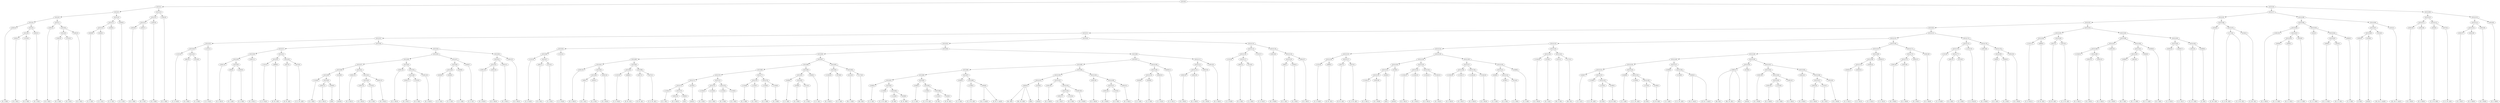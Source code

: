 digraph sample{
"L2361(0)"->"[D  G  B](0)"
"L2361(1)"->"[D  G  B](1)"
"L-2223(0)"->"[D  E  B](0)"
"L5315(6)"->"L2361(1)"
"L5315(6)"->"L-2223(0)"
"L2361(2)"->"[D  G  B](2)"
"L5315(5)"->"L5315(6)"
"L5315(5)"->"L2361(2)"
"L5315(4)"->"L2361(0)"
"L5315(4)"->"L5315(5)"
"L2361(3)"->"[D  G  B](3)"
"L2361(4)"->"[D  G  B](4)"
"L-2223(1)"->"[D  E  B](1)"
"L5315(9)"->"L2361(4)"
"L5315(9)"->"L-2223(1)"
"L2361(5)"->"[D  G  B](5)"
"L5315(8)"->"L5315(9)"
"L5315(8)"->"L2361(5)"
"L5315(7)"->"L2361(3)"
"L5315(7)"->"L5315(8)"
"L5315(3)"->"L5315(4)"
"L5315(3)"->"L5315(7)"
"L3456(0)"->"[C  E  G](0)"
"L3456(1)"->"[C  E  G](1)"
"L5315(12)"->"L3456(0)"
"L5315(12)"->"L3456(1)"
"L3456(2)"->"[C  E  G](2)"
"L5315(11)"->"L5315(12)"
"L5315(11)"->"L3456(2)"
"L3456(3)"->"[C  E  G](3)"
"L5315(10)"->"L5315(11)"
"L5315(10)"->"L3456(3)"
"L5315(2)"->"L5315(3)"
"L5315(2)"->"L5315(10)"
"L2361(6)"->"[D  G  B](6)"
"L2361(7)"->"[D  G  B](7)"
"L5315(15)"->"L2361(6)"
"L5315(15)"->"L2361(7)"
"L2361(8)"->"[D  G  B](8)"
"L5315(14)"->"L5315(15)"
"L5315(14)"->"L2361(8)"
"L2361(9)"->"[D  G  B](9)"
"L5315(13)"->"L5315(14)"
"L5315(13)"->"L2361(9)"
"L5315(1)"->"L5315(2)"
"L5315(1)"->"L5315(13)"
"L-2231(0)"->"[C  D  Fis](0)"
"L4851(0)"->"[D  A  B](0)"
"L5124(0)"->"[C  A  B](0)"
"L5315(25)"->"L4851(0)"
"L5315(25)"->"L5124(0)"
"L5315(24)"->"L-2231(0)"
"L5315(24)"->"L5315(25)"
"L-2231(1)"->"[C  D  Fis](1)"
"L5315(23)"->"L5315(24)"
"L5315(23)"->"L-2231(1)"
"L2361(10)"->"[D  G  B](10)"
"L580(0)"->"[D  G  A](0)"
"L3265(0)"->"[G  A  B](0)"
"L5315(30)"->"L580(0)"
"L5315(30)"->"L3265(0)"
"L5315(29)"->"L2361(10)"
"L5315(29)"->"L5315(30)"
"L2361(11)"->"[D  G  B](11)"
"L5315(28)"->"L5315(29)"
"L5315(28)"->"L2361(11)"
"L-2231(2)"->"[C  D  Fis](2)"
"L4999(0)"->"[D  Fis  G](0)"
"L5315(32)"->"L-2231(2)"
"L5315(32)"->"L4999(0)"
"L2627(0)"->"[D  Fis  A](0)"
"L4375(0)"->"[C  D  Fis  A](0)"
"L5315(33)"->"L2627(0)"
"L5315(33)"->"L4375(0)"
"L5315(31)"->"L5315(32)"
"L5315(31)"->"L5315(33)"
"L5315(27)"->"L5315(28)"
"L5315(27)"->"L5315(31)"
"L-2164(0)"->"[E  G  B](0)"
"L2361(12)"->"[D  G  B](12)"
"L3280(0)"->"[G](0)"
"L5315(40)"->"L2361(12)"
"L5315(40)"->"L3280(0)"
"L5315(39)"->"L-2164(0)"
"L5315(39)"->"L5315(40)"
"L3138(0)"->"[rest](0)"
"L5315(38)"->"L5315(39)"
"L5315(38)"->"L3138(0)"
"L2361(13)"->"[D  G  B](13)"
"L2361(14)"->"[D  G  B](14)"
"L-2223(2)"->"[D  E  B](2)"
"L5315(43)"->"L2361(14)"
"L5315(43)"->"L-2223(2)"
"L2361(15)"->"[D  G  B](15)"
"L5315(42)"->"L5315(43)"
"L5315(42)"->"L2361(15)"
"L5315(41)"->"L2361(13)"
"L5315(41)"->"L5315(42)"
"L5315(37)"->"L5315(38)"
"L5315(37)"->"L5315(41)"
"L2361(16)"->"[D  G  B](16)"
"L2361(17)"->"[D  G  B](17)"
"L-2223(3)"->"[D  E  B](3)"
"L5315(46)"->"L2361(17)"
"L5315(46)"->"L-2223(3)"
"L2361(18)"->"[D  G  B](18)"
"L5315(45)"->"L5315(46)"
"L5315(45)"->"L2361(18)"
"L5315(44)"->"L2361(16)"
"L5315(44)"->"L5315(45)"
"L5315(36)"->"L5315(37)"
"L5315(36)"->"L5315(44)"
"L3456(4)"->"[C  E  G](4)"
"L3456(5)"->"[C  E  G](5)"
"L5315(49)"->"L3456(4)"
"L5315(49)"->"L3456(5)"
"L3456(6)"->"[C  E  G](6)"
"L5315(48)"->"L5315(49)"
"L5315(48)"->"L3456(6)"
"L3456(7)"->"[C  E  G](7)"
"L5315(47)"->"L5315(48)"
"L5315(47)"->"L3456(7)"
"L5315(35)"->"L5315(36)"
"L5315(35)"->"L5315(47)"
"L2361(19)"->"[D  G  B](19)"
"L2361(20)"->"[D  G  B](20)"
"L5315(52)"->"L2361(19)"
"L5315(52)"->"L2361(20)"
"L2361(21)"->"[D  G  B](21)"
"L5315(51)"->"L5315(52)"
"L5315(51)"->"L2361(21)"
"L2361(22)"->"[D  G  B](22)"
"L5315(50)"->"L5315(51)"
"L5315(50)"->"L2361(22)"
"L5315(34)"->"L5315(35)"
"L5315(34)"->"L5315(50)"
"L5315(26)"->"L5315(27)"
"L5315(26)"->"L5315(34)"
"L5315(22)"->"L5315(23)"
"L5315(22)"->"L5315(26)"
"L-2231(3)"->"[C  D  Fis](3)"
"L4851(1)"->"[D  A  B](1)"
"L5124(1)"->"[C  A  B](1)"
"L5315(57)"->"L4851(1)"
"L5315(57)"->"L5124(1)"
"L5315(56)"->"L-2231(3)"
"L5315(56)"->"L5315(57)"
"L-2231(4)"->"[C  D  Fis](4)"
"L5315(55)"->"L5315(56)"
"L5315(55)"->"L-2231(4)"
"L2361(23)"->"[D  G  B](23)"
"L580(1)"->"[D  G  A](1)"
"L3265(1)"->"[G  A  B](1)"
"L5315(63)"->"L580(1)"
"L5315(63)"->"L3265(1)"
"L2361(24)"->"[D  G  B](24)"
"L5315(62)"->"L5315(63)"
"L5315(62)"->"L2361(24)"
"L5315(61)"->"L2361(23)"
"L5315(61)"->"L5315(62)"
"L-2231(5)"->"[C  D  Fis](5)"
"L4999(1)"->"[D  Fis  G](1)"
"L5315(65)"->"L-2231(5)"
"L5315(65)"->"L4999(1)"
"L2627(1)"->"[D  Fis  A](1)"
"L4375(1)"->"[C  D  Fis  A](1)"
"L5315(66)"->"L2627(1)"
"L5315(66)"->"L4375(1)"
"L5315(64)"->"L5315(65)"
"L5315(64)"->"L5315(66)"
"L5315(60)"->"L5315(61)"
"L5315(60)"->"L5315(64)"
"L-2164(1)"->"[E  G  B](1)"
"L2361(25)"->"[D  G  B](25)"
"L3280(1)"->"[G](1)"
"L5315(73)"->"L2361(25)"
"L5315(73)"->"L3280(1)"
"L5315(72)"->"L-2164(1)"
"L5315(72)"->"L5315(73)"
"L3138(1)"->"[rest](1)"
"L5315(71)"->"L5315(72)"
"L5315(71)"->"L3138(1)"
"L-2164(2)"->"[E  G  B](2)"
"L-2164(3)"->"[E  G  B](3)"
"L5315(75)"->"L-2164(2)"
"L5315(75)"->"L-2164(3)"
"L-2164(4)"->"[E  G  B](4)"
"L-2164(5)"->"[E  G  B](5)"
"L5315(76)"->"L-2164(4)"
"L5315(76)"->"L-2164(5)"
"L5315(74)"->"L5315(75)"
"L5315(74)"->"L5315(76)"
"L5315(70)"->"L5315(71)"
"L5315(70)"->"L5315(74)"
"L-2164(6)"->"[E  G  B](6)"
"L-2164(7)"->"[E  G  B](7)"
"L5315(78)"->"L-2164(6)"
"L5315(78)"->"L-2164(7)"
"L-2164(8)"->"[E  G  B](8)"
"L-2164(9)"->"[E  G  B](9)"
"L5315(79)"->"L-2164(8)"
"L5315(79)"->"L-2164(9)"
"L5315(77)"->"L5315(78)"
"L5315(77)"->"L5315(79)"
"L5315(69)"->"L5315(70)"
"L5315(69)"->"L5315(77)"
"L2408(0)"->"[C  E  A](0)"
"L4789(0)"->"[E  A  B](0)"
"L5124(2)"->"[C  A  B](2)"
"L5315(82)"->"L4789(0)"
"L5315(82)"->"L5124(2)"
"L5315(81)"->"L2408(0)"
"L5315(81)"->"L5315(82)"
"L2408(1)"->"[C  E  A](1)"
"L5315(80)"->"L5315(81)"
"L5315(80)"->"L2408(1)"
"L5315(68)"->"L5315(69)"
"L5315(68)"->"L5315(80)"
"L-2164(10)"->"[E  G  B](10)"
"L3736(0)"->"[E  G  A](0)"
"L5315(84)"->"L-2164(10)"
"L5315(84)"->"L3736(0)"
"L5101(0)"->"[Fis  G  B](0)"
"L-2175(0)"->"[Dis  E](0)"
"L5315(85)"->"L5101(0)"
"L5315(85)"->"L-2175(0)"
"L5315(83)"->"L5315(84)"
"L5315(83)"->"L5315(85)"
"L5315(67)"->"L5315(68)"
"L5315(67)"->"L5315(83)"
"L5315(59)"->"L5315(60)"
"L5315(59)"->"L5315(67)"
"L2408(2)"->"[C  E  A](2)"
"L-2169(0)"->"[C  E  Fis  A](0)"
"L-2150(0)"->"[E  B](0)"
"L4188(0)"->"[E  Fis  B](0)"
"L5315(93)"->"L-2150(0)"
"L5315(93)"->"L4188(0)"
"L5315(92)"->"L-2169(0)"
"L5315(92)"->"L5315(93)"
"L5315(91)"->"L2408(2)"
"L5315(91)"->"L5315(92)"
"L2408(3)"->"[C  E  A](3)"
"L-2169(1)"->"[C  E  Fis  A](1)"
"L-2150(1)"->"[E  B](1)"
"L4188(1)"->"[E  Fis  B](1)"
"L5315(96)"->"L-2150(1)"
"L5315(96)"->"L4188(1)"
"L5315(95)"->"L-2169(1)"
"L5315(95)"->"L5315(96)"
"L5315(94)"->"L2408(3)"
"L5315(94)"->"L5315(95)"
"L5315(90)"->"L5315(91)"
"L5315(90)"->"L5315(94)"
"L2408(4)"->"[C  E  A](4)"
"L-2169(2)"->"[C  E  Fis  A](2)"
"L2959(0)"->"[Cis  E  Ais](0)"
"L2959(0)"->"[E  Fis  G  Ais](0)"
"L5315(98)"->"L-2169(2)"
"L5315(98)"->"L2959(0)"
"L5315(97)"->"L2408(4)"
"L5315(97)"->"L5315(98)"
"L5315(89)"->"L5315(90)"
"L5315(89)"->"L5315(97)"
"L2992(0)"->"[Dis  B](0)"
"L2992(0)"->"[Dis  Fis  B](0)"
"L2992(0)"->"[B](0)"
"L3138(2)"->"[rest](2)"
"L5315(101)"->"L2992(0)"
"L5315(101)"->"L3138(2)"
"L2361(26)"->"[D  G  B](26)"
"L2361(27)"->"[D  G  B](27)"
"L-2223(4)"->"[D  E  B](4)"
"L5315(104)"->"L2361(27)"
"L5315(104)"->"L-2223(4)"
"L2361(28)"->"[D  G  B](28)"
"L5315(103)"->"L5315(104)"
"L5315(103)"->"L2361(28)"
"L5315(102)"->"L2361(26)"
"L5315(102)"->"L5315(103)"
"L5315(100)"->"L5315(101)"
"L5315(100)"->"L5315(102)"
"L2361(29)"->"[D  G  B](29)"
"L2361(30)"->"[D  G  B](30)"
"L-2223(5)"->"[D  E  B](5)"
"L5315(107)"->"L2361(30)"
"L5315(107)"->"L-2223(5)"
"L2361(31)"->"[D  G  B](31)"
"L5315(106)"->"L5315(107)"
"L5315(106)"->"L2361(31)"
"L5315(105)"->"L2361(29)"
"L5315(105)"->"L5315(106)"
"L5315(99)"->"L5315(100)"
"L5315(99)"->"L5315(105)"
"L5315(88)"->"L5315(89)"
"L5315(88)"->"L5315(99)"
"L3456(8)"->"[C  E  G](8)"
"L3456(9)"->"[C  E  G](9)"
"L5315(110)"->"L3456(8)"
"L5315(110)"->"L3456(9)"
"L3456(10)"->"[C  E  G](10)"
"L5315(109)"->"L5315(110)"
"L5315(109)"->"L3456(10)"
"L3456(11)"->"[C  E  G](11)"
"L5315(108)"->"L5315(109)"
"L5315(108)"->"L3456(11)"
"L5315(87)"->"L5315(88)"
"L5315(87)"->"L5315(108)"
"L2361(32)"->"[D  G  B](32)"
"L2361(33)"->"[D  G  B](33)"
"L5315(113)"->"L2361(32)"
"L5315(113)"->"L2361(33)"
"L2361(34)"->"[D  G  B](34)"
"L5315(112)"->"L5315(113)"
"L5315(112)"->"L2361(34)"
"L2361(35)"->"[D  G  B](35)"
"L5315(111)"->"L5315(112)"
"L5315(111)"->"L2361(35)"
"L5315(86)"->"L5315(87)"
"L5315(86)"->"L5315(111)"
"L5315(58)"->"L5315(59)"
"L5315(58)"->"L5315(86)"
"L5315(54)"->"L5315(55)"
"L5315(54)"->"L5315(58)"
"L-2231(6)"->"[C  D  Fis](6)"
"L4851(2)"->"[D  A  B](2)"
"L5124(3)"->"[C  A  B](3)"
"L5315(117)"->"L4851(2)"
"L5315(117)"->"L5124(3)"
"L5315(116)"->"L-2231(6)"
"L5315(116)"->"L5315(117)"
"L-2231(7)"->"[C  D  Fis](7)"
"L5315(115)"->"L5315(116)"
"L5315(115)"->"L-2231(7)"
"L2361(36)"->"[D  G  B](36)"
"L580(2)"->"[D  G  A](2)"
"L3265(2)"->"[G  A  B](2)"
"L5315(120)"->"L580(2)"
"L5315(120)"->"L3265(2)"
"L2361(37)"->"[D  G  B](37)"
"L5315(119)"->"L5315(120)"
"L5315(119)"->"L2361(37)"
"L5315(118)"->"L2361(36)"
"L5315(118)"->"L5315(119)"
"L5315(114)"->"L5315(115)"
"L5315(114)"->"L5315(118)"
"L5315(53)"->"L5315(54)"
"L5315(53)"->"L5315(114)"
"L5315(21)"->"L5315(22)"
"L5315(21)"->"L5315(53)"
"L-2231(8)"->"[C  D  Fis](8)"
"L4999(2)"->"[D  Fis  G](2)"
"L5315(126)"->"L-2231(8)"
"L5315(126)"->"L4999(2)"
"L2627(2)"->"[D  Fis  A](2)"
"L4375(2)"->"[C  D  Fis  A](2)"
"L5315(127)"->"L2627(2)"
"L5315(127)"->"L4375(2)"
"L5315(125)"->"L5315(126)"
"L5315(125)"->"L5315(127)"
"L-2164(11)"->"[E  G  B](11)"
"L2361(38)"->"[D  G  B](38)"
"L5315(132)"->"L-2164(11)"
"L5315(132)"->"L2361(38)"
"L3280(2)"->"[G](2)"
"L5315(131)"->"L5315(132)"
"L5315(131)"->"L3280(2)"
"L3138(3)"->"[rest](3)"
"L5315(130)"->"L5315(131)"
"L5315(130)"->"L3138(3)"
"L-2164(12)"->"[E  G  B](12)"
"L-2164(13)"->"[E  G  B](13)"
"L5315(134)"->"L-2164(12)"
"L5315(134)"->"L-2164(13)"
"L-2164(14)"->"[E  G  B](14)"
"L-2164(15)"->"[E  G  B](15)"
"L5315(135)"->"L-2164(14)"
"L5315(135)"->"L-2164(15)"
"L5315(133)"->"L5315(134)"
"L5315(133)"->"L5315(135)"
"L5315(129)"->"L5315(130)"
"L5315(129)"->"L5315(133)"
"L-2164(16)"->"[E  G  B](16)"
"L-2164(17)"->"[E  G  B](17)"
"L5315(138)"->"L-2164(16)"
"L5315(138)"->"L-2164(17)"
"L-2164(18)"->"[E  G  B](18)"
"L-2164(19)"->"[E  G  B](19)"
"L5315(139)"->"L-2164(18)"
"L5315(139)"->"L-2164(19)"
"L5315(137)"->"L5315(138)"
"L5315(137)"->"L5315(139)"
"L2408(5)"->"[C  E  A](5)"
"L4789(1)"->"[E  A  B](1)"
"L5124(4)"->"[C  A  B](4)"
"L5315(142)"->"L4789(1)"
"L5315(142)"->"L5124(4)"
"L5315(141)"->"L2408(5)"
"L5315(141)"->"L5315(142)"
"L2408(6)"->"[C  E  A](6)"
"L5315(140)"->"L5315(141)"
"L5315(140)"->"L2408(6)"
"L5315(136)"->"L5315(137)"
"L5315(136)"->"L5315(140)"
"L5315(128)"->"L5315(129)"
"L5315(128)"->"L5315(136)"
"L5315(124)"->"L5315(125)"
"L5315(124)"->"L5315(128)"
"L-2164(20)"->"[E  G  B](20)"
"L3736(1)"->"[E  G  A](1)"
"L5315(144)"->"L-2164(20)"
"L5315(144)"->"L3736(1)"
"L5101(1)"->"[Fis  G  B](1)"
"L-2175(1)"->"[Dis  E](1)"
"L5315(145)"->"L5101(1)"
"L5315(145)"->"L-2175(1)"
"L5315(143)"->"L5315(144)"
"L5315(143)"->"L5315(145)"
"L5315(123)"->"L5315(124)"
"L5315(123)"->"L5315(143)"
"L2408(7)"->"[C  E  A](7)"
"L-2169(3)"->"[C  E  Fis  A](3)"
"L-2150(2)"->"[E  B](2)"
"L4188(2)"->"[E  Fis  B](2)"
"L5315(153)"->"L-2150(2)"
"L5315(153)"->"L4188(2)"
"L5315(152)"->"L-2169(3)"
"L5315(152)"->"L5315(153)"
"L5315(151)"->"L2408(7)"
"L5315(151)"->"L5315(152)"
"L2408(8)"->"[C  E  A](8)"
"L-2169(4)"->"[C  E  Fis  A](4)"
"L-2150(3)"->"[E  B](3)"
"L4188(3)"->"[E  Fis  B](3)"
"L5315(156)"->"L-2150(3)"
"L5315(156)"->"L4188(3)"
"L5315(155)"->"L-2169(4)"
"L5315(155)"->"L5315(156)"
"L5315(154)"->"L2408(8)"
"L5315(154)"->"L5315(155)"
"L5315(150)"->"L5315(151)"
"L5315(150)"->"L5315(154)"
"L2408(9)"->"[C  E  A](9)"
"L-2169(5)"->"[C  E  Fis  A](5)"
"L2959(1)"->"[Cis  E  Ais](1)"
"L2959(1)"->"[E  Fis  G  Ais](1)"
"L5315(158)"->"L-2169(5)"
"L5315(158)"->"L2959(1)"
"L5315(157)"->"L2408(9)"
"L5315(157)"->"L5315(158)"
"L5315(149)"->"L5315(150)"
"L5315(149)"->"L5315(157)"
"L2992(1)"->"[Dis  B](1)"
"L2992(1)"->"[Dis  Fis  B](1)"
"L2992(1)"->"[B](1)"
"L3138(4)"->"[rest](4)"
"L5315(160)"->"L2992(1)"
"L5315(160)"->"L3138(4)"
"L2361(39)"->"[D  G  B](39)"
"L2361(40)"->"[D  G  B](40)"
"L-2223(6)"->"[D  E  B](6)"
"L5315(164)"->"L2361(40)"
"L5315(164)"->"L-2223(6)"
"L2361(41)"->"[D  G  B](41)"
"L5315(163)"->"L5315(164)"
"L5315(163)"->"L2361(41)"
"L5315(162)"->"L2361(39)"
"L5315(162)"->"L5315(163)"
"L2361(42)"->"[D  G  B](42)"
"L2361(43)"->"[D  G  B](43)"
"L-2223(7)"->"[D  E  B](7)"
"L5315(167)"->"L2361(43)"
"L5315(167)"->"L-2223(7)"
"L2361(44)"->"[D  G  B](44)"
"L5315(166)"->"L5315(167)"
"L5315(166)"->"L2361(44)"
"L5315(165)"->"L2361(42)"
"L5315(165)"->"L5315(166)"
"L5315(161)"->"L5315(162)"
"L5315(161)"->"L5315(165)"
"L5315(159)"->"L5315(160)"
"L5315(159)"->"L5315(161)"
"L5315(148)"->"L5315(149)"
"L5315(148)"->"L5315(159)"
"L3456(12)"->"[C  E  G](12)"
"L3456(13)"->"[C  E  G](13)"
"L5315(170)"->"L3456(12)"
"L5315(170)"->"L3456(13)"
"L3456(14)"->"[C  E  G](14)"
"L5315(169)"->"L5315(170)"
"L5315(169)"->"L3456(14)"
"L3456(15)"->"[C  E  G](15)"
"L5315(168)"->"L5315(169)"
"L5315(168)"->"L3456(15)"
"L5315(147)"->"L5315(148)"
"L5315(147)"->"L5315(168)"
"L2361(45)"->"[D  G  B](45)"
"L2361(46)"->"[D  G  B](46)"
"L5315(173)"->"L2361(45)"
"L5315(173)"->"L2361(46)"
"L2361(47)"->"[D  G  B](47)"
"L5315(172)"->"L5315(173)"
"L5315(172)"->"L2361(47)"
"L2361(48)"->"[D  G  B](48)"
"L5315(171)"->"L5315(172)"
"L5315(171)"->"L2361(48)"
"L5315(146)"->"L5315(147)"
"L5315(146)"->"L5315(171)"
"L5315(122)"->"L5315(123)"
"L5315(122)"->"L5315(146)"
"L-2231(9)"->"[C  D  Fis](9)"
"L4851(3)"->"[D  A  B](3)"
"L5124(5)"->"[C  A  B](5)"
"L5315(177)"->"L4851(3)"
"L5315(177)"->"L5124(5)"
"L5315(176)"->"L-2231(9)"
"L5315(176)"->"L5315(177)"
"L-2231(10)"->"[C  D  Fis](10)"
"L5315(175)"->"L5315(176)"
"L5315(175)"->"L-2231(10)"
"L2361(49)"->"[D  G  B](49)"
"L580(3)"->"[D  G  A](3)"
"L3265(3)"->"[G  A  B](3)"
"L5315(180)"->"L580(3)"
"L5315(180)"->"L3265(3)"
"L2361(50)"->"[D  G  B](50)"
"L5315(179)"->"L5315(180)"
"L5315(179)"->"L2361(50)"
"L5315(178)"->"L2361(49)"
"L5315(178)"->"L5315(179)"
"L5315(174)"->"L5315(175)"
"L5315(174)"->"L5315(178)"
"L5315(121)"->"L5315(122)"
"L5315(121)"->"L5315(174)"
"L5315(20)"->"L5315(21)"
"L5315(20)"->"L5315(121)"
"L-2231(11)"->"[C  D  Fis](11)"
"L4999(3)"->"[D  Fis  G](3)"
"L5315(183)"->"L-2231(11)"
"L5315(183)"->"L4999(3)"
"L2627(3)"->"[D  Fis  A](3)"
"L4375(3)"->"[C  D  Fis  A](3)"
"L5315(184)"->"L2627(3)"
"L5315(184)"->"L4375(3)"
"L5315(182)"->"L5315(183)"
"L5315(182)"->"L5315(184)"
"L-2164(21)"->"[E  G  B](21)"
"L2361(51)"->"[D  G  B](51)"
"L2361(52)"->"[D  G  B](52)"
"L5315(189)"->"L2361(51)"
"L5315(189)"->"L2361(52)"
"L5315(188)"->"L-2164(21)"
"L5315(188)"->"L5315(189)"
"L2361(53)"->"[D  G  B](53)"
"L5315(187)"->"L5315(188)"
"L5315(187)"->"L2361(53)"
"L1909(0)"->"[D  F  G](0)"
"L3814(0)"->"[D  F  G  B](0)"
"L5315(192)"->"L1909(0)"
"L5315(192)"->"L3814(0)"
"L2956(0)"->"[D  F  G  A](0)"
"L5315(191)"->"L5315(192)"
"L5315(191)"->"L2956(0)"
"L3260(0)"->"[D  F  B](0)"
"L5315(190)"->"L5315(191)"
"L5315(190)"->"L3260(0)"
"L5315(186)"->"L5315(187)"
"L5315(186)"->"L5315(190)"
"L3456(16)"->"[C  E  G](16)"
"L3456(17)"->"[C  E  G](17)"
"L5315(194)"->"L3456(16)"
"L5315(194)"->"L3456(17)"
"L3541(0)"->"[C  D  E  G](0)"
"L3266(0)"->"[C  E](0)"
"L5315(195)"->"L3541(0)"
"L5315(195)"->"L3266(0)"
"L5315(193)"->"L5315(194)"
"L5315(193)"->"L5315(195)"
"L5315(185)"->"L5315(186)"
"L5315(185)"->"L5315(193)"
"L5315(181)"->"L5315(182)"
"L5315(181)"->"L5315(185)"
"L5315(19)"->"L5315(20)"
"L5315(19)"->"L5315(181)"
"L5164(0)"->"[C  Dis  G](0)"
"L-2172(0)"->"[C  D  Dis  G](0)"
"L-2172(0)"->"[C  D  Dis  G](1)"
"L5164(1)"->"[C  Dis  G](1)"
"L5315(197)"->"L-2172(0)"
"L5315(197)"->"L5164(1)"
"L5315(196)"->"L5164(0)"
"L5315(196)"->"L5315(197)"
"L5315(18)"->"L5315(19)"
"L5315(18)"->"L5315(196)"
"L2361(54)"->"[D  G  B](54)"
"L2838(0)"->"[D  G  A  B](0)"
"L2838(1)"->"[D  G  A  B](1)"
"L5315(202)"->"L2838(0)"
"L5315(202)"->"L2838(1)"
"L3019(0)"->"[D  E  G  B](0)"
"L5315(201)"->"L5315(202)"
"L5315(201)"->"L3019(0)"
"L5315(200)"->"L2361(54)"
"L5315(200)"->"L5315(201)"
"L191(0)"->"[C  D  G  B](0)"
"L2838(2)"->"[D  G  A  B](2)"
"L3019(1)"->"[D  E  G  B](1)"
"L5315(205)"->"L2838(2)"
"L5315(205)"->"L3019(1)"
"L2693(0)"->"[C  D  B](0)"
"L5315(204)"->"L5315(205)"
"L5315(204)"->"L2693(0)"
"L5315(203)"->"L191(0)"
"L5315(203)"->"L5315(204)"
"L5315(199)"->"L5315(200)"
"L5315(199)"->"L5315(203)"
"L3382(0)"->"[G  B](0)"
"L3138(5)"->"[rest](5)"
"L5315(208)"->"L3382(0)"
"L5315(208)"->"L3138(5)"
"L1914(0)"->"[Cis  Dis  G  Ais](0)"
"L5315(207)"->"L5315(208)"
"L5315(207)"->"L1914(0)"
"L1914(1)"->"[Cis  Dis  G  Ais](1)"
"L5315(206)"->"L5315(207)"
"L5315(206)"->"L1914(1)"
"L5315(198)"->"L5315(199)"
"L5315(198)"->"L5315(206)"
"L5315(17)"->"L5315(18)"
"L5315(17)"->"L5315(198)"
"L2361(55)"->"[D  G  B](55)"
"L2361(56)"->"[D  G  B](56)"
"L5315(211)"->"L2361(55)"
"L5315(211)"->"L2361(56)"
"L3544(0)"->"[C  D  Fis  B](0)"
"L4375(4)"->"[C  D  Fis  A](4)"
"L5315(212)"->"L3544(0)"
"L5315(212)"->"L4375(4)"
"L5315(210)"->"L5315(211)"
"L5315(210)"->"L5315(212)"
"L2361(57)"->"[D  G  B](57)"
"L2361(58)"->"[D  G  B](58)"
"L5315(215)"->"L2361(57)"
"L5315(215)"->"L2361(58)"
"L2361(59)"->"[D  G  B](59)"
"L5315(214)"->"L5315(215)"
"L5315(214)"->"L2361(59)"
"L2361(60)"->"[D  G  B](60)"
"L5315(213)"->"L5315(214)"
"L5315(213)"->"L2361(60)"
"L5315(209)"->"L5315(210)"
"L5315(209)"->"L5315(213)"
"L5315(16)"->"L5315(17)"
"L5315(16)"->"L5315(209)"
"L5315(0)"->"L5315(1)"
"L5315(0)"->"L5315(16)"
{rank = min; "L5315(0)"}
{rank = same; "L5315(1)"; "L5315(16)";}
{rank = same; "L5315(2)"; "L5315(13)"; "L5315(17)"; "L5315(209)";}
{rank = same; "L5315(3)"; "L5315(10)"; "L5315(14)"; "L2361(9)"; "L5315(18)"; "L5315(198)"; "L5315(210)"; "L5315(213)";}
{rank = same; "L5315(4)"; "L5315(7)"; "L5315(11)"; "L3456(3)"; "L5315(15)"; "L2361(8)"; "L5315(19)"; "L5315(196)"; "L5315(199)"; "L5315(206)"; "L5315(211)"; "L5315(212)"; "L5315(214)"; "L2361(60)";}
{rank = same; "L2361(0)"; "L5315(5)"; "L2361(3)"; "L5315(8)"; "L5315(12)"; "L3456(2)"; "L2361(6)"; "L2361(7)"; "L5315(20)"; "L5315(181)"; "L5164(0)"; "L5315(197)"; "L5315(200)"; "L5315(203)"; "L5315(207)"; "L1914(1)"; "L2361(55)"; "L2361(56)"; "L3544(0)"; "L4375(4)"; "L5315(215)"; "L2361(59)";}
{rank = same; "L5315(6)"; "L2361(2)"; "L5315(9)"; "L2361(5)"; "L3456(0)"; "L3456(1)"; "L5315(21)"; "L5315(121)"; "L5315(182)"; "L5315(185)"; "L-2172(0)"; "L5164(1)"; "L2361(54)"; "L5315(201)"; "L191(0)"; "L5315(204)"; "L5315(208)"; "L1914(0)"; "L2361(57)"; "L2361(58)";}
{rank = same; "L2361(1)"; "L-2223(0)"; "L2361(4)"; "L-2223(1)"; "L5315(22)"; "L5315(53)"; "L5315(122)"; "L5315(174)"; "L5315(183)"; "L5315(184)"; "L5315(186)"; "L5315(193)"; "L5315(202)"; "L3019(0)"; "L5315(205)"; "L2693(0)"; "L3382(0)"; "L3138(5)";}
{rank = same; "L5315(23)"; "L5315(26)"; "L5315(54)"; "L5315(114)"; "L5315(123)"; "L5315(146)"; "L5315(175)"; "L5315(178)"; "L-2231(11)"; "L4999(3)"; "L2627(3)"; "L4375(3)"; "L5315(187)"; "L5315(190)"; "L5315(194)"; "L5315(195)"; "L2838(0)"; "L2838(1)"; "L2838(2)"; "L3019(1)";}
{rank = same; "L5315(24)"; "L-2231(1)"; "L5315(27)"; "L5315(34)"; "L5315(55)"; "L5315(58)"; "L5315(115)"; "L5315(118)"; "L5315(124)"; "L5315(143)"; "L5315(147)"; "L5315(171)"; "L5315(176)"; "L-2231(10)"; "L2361(49)"; "L5315(179)"; "L5315(188)"; "L2361(53)"; "L5315(191)"; "L3260(0)"; "L3456(16)"; "L3456(17)"; "L3541(0)"; "L3266(0)";}
{rank = same; "L-2231(0)"; "L5315(25)"; "L5315(28)"; "L5315(31)"; "L5315(35)"; "L5315(50)"; "L5315(56)"; "L-2231(4)"; "L5315(59)"; "L5315(86)"; "L5315(116)"; "L-2231(7)"; "L2361(36)"; "L5315(119)"; "L5315(125)"; "L5315(128)"; "L5315(144)"; "L5315(145)"; "L5315(148)"; "L5315(168)"; "L5315(172)"; "L2361(48)"; "L-2231(9)"; "L5315(177)"; "L5315(180)"; "L2361(50)"; "L-2164(21)"; "L5315(189)"; "L5315(192)"; "L2956(0)";}
{rank = same; "L4851(0)"; "L5124(0)"; "L5315(29)"; "L2361(11)"; "L5315(32)"; "L5315(33)"; "L5315(36)"; "L5315(47)"; "L5315(51)"; "L2361(22)"; "L-2231(3)"; "L5315(57)"; "L5315(60)"; "L5315(67)"; "L5315(87)"; "L5315(111)"; "L-2231(6)"; "L5315(117)"; "L5315(120)"; "L2361(37)"; "L5315(126)"; "L5315(127)"; "L5315(129)"; "L5315(136)"; "L-2164(20)"; "L3736(1)"; "L5101(1)"; "L-2175(1)"; "L5315(149)"; "L5315(159)"; "L5315(169)"; "L3456(15)"; "L5315(173)"; "L2361(47)"; "L4851(3)"; "L5124(5)"; "L580(3)"; "L3265(3)"; "L2361(51)"; "L2361(52)"; "L1909(0)"; "L3814(0)";}
{rank = same; "L2361(10)"; "L5315(30)"; "L-2231(2)"; "L4999(0)"; "L2627(0)"; "L4375(0)"; "L5315(37)"; "L5315(44)"; "L5315(48)"; "L3456(7)"; "L5315(52)"; "L2361(21)"; "L4851(1)"; "L5124(1)"; "L5315(61)"; "L5315(64)"; "L5315(68)"; "L5315(83)"; "L5315(88)"; "L5315(108)"; "L5315(112)"; "L2361(35)"; "L4851(2)"; "L5124(3)"; "L580(2)"; "L3265(2)"; "L-2231(8)"; "L4999(2)"; "L2627(2)"; "L4375(2)"; "L5315(130)"; "L5315(133)"; "L5315(137)"; "L5315(140)"; "L5315(150)"; "L5315(157)"; "L5315(160)"; "L5315(161)"; "L5315(170)"; "L3456(14)"; "L2361(45)"; "L2361(46)";}
{rank = same; "L580(0)"; "L3265(0)"; "L5315(38)"; "L5315(41)"; "L2361(16)"; "L5315(45)"; "L5315(49)"; "L3456(6)"; "L2361(19)"; "L2361(20)"; "L2361(23)"; "L5315(62)"; "L5315(65)"; "L5315(66)"; "L5315(69)"; "L5315(80)"; "L5315(84)"; "L5315(85)"; "L5315(89)"; "L5315(99)"; "L5315(109)"; "L3456(11)"; "L5315(113)"; "L2361(34)"; "L5315(131)"; "L3138(3)"; "L5315(134)"; "L5315(135)"; "L5315(138)"; "L5315(139)"; "L5315(141)"; "L2408(6)"; "L5315(151)"; "L5315(154)"; "L2408(9)"; "L5315(158)"; "L2992(1)"; "L3138(4)"; "L5315(162)"; "L5315(165)"; "L3456(12)"; "L3456(13)";}
{rank = same; "L5315(39)"; "L3138(0)"; "L2361(13)"; "L5315(42)"; "L5315(46)"; "L2361(18)"; "L3456(4)"; "L3456(5)"; "L5315(63)"; "L2361(24)"; "L-2231(5)"; "L4999(1)"; "L2627(1)"; "L4375(1)"; "L5315(70)"; "L5315(77)"; "L5315(81)"; "L2408(1)"; "L-2164(10)"; "L3736(0)"; "L5101(0)"; "L-2175(0)"; "L5315(90)"; "L5315(97)"; "L5315(100)"; "L5315(105)"; "L5315(110)"; "L3456(10)"; "L2361(32)"; "L2361(33)"; "L5315(132)"; "L3280(2)"; "L-2164(12)"; "L-2164(13)"; "L-2164(14)"; "L-2164(15)"; "L-2164(16)"; "L-2164(17)"; "L-2164(18)"; "L-2164(19)"; "L2408(5)"; "L5315(142)"; "L2408(7)"; "L5315(152)"; "L2408(8)"; "L5315(155)"; "L-2169(5)"; "L2959(1)"; "L2361(39)"; "L5315(163)"; "L2361(42)"; "L5315(166)";}
{rank = same; "L-2164(0)"; "L5315(40)"; "L5315(43)"; "L2361(15)"; "L2361(17)"; "L-2223(3)"; "L580(1)"; "L3265(1)"; "L5315(71)"; "L5315(74)"; "L5315(78)"; "L5315(79)"; "L2408(0)"; "L5315(82)"; "L5315(91)"; "L5315(94)"; "L2408(4)"; "L5315(98)"; "L5315(101)"; "L5315(102)"; "L2361(29)"; "L5315(106)"; "L3456(8)"; "L3456(9)"; "L-2164(11)"; "L2361(38)"; "L4789(1)"; "L5124(4)"; "L-2169(3)"; "L5315(153)"; "L-2169(4)"; "L5315(156)"; "L5315(164)"; "L2361(41)"; "L5315(167)"; "L2361(44)";}
{rank = same; "L2361(12)"; "L3280(0)"; "L2361(14)"; "L-2223(2)"; "L5315(72)"; "L3138(1)"; "L5315(75)"; "L5315(76)"; "L-2164(6)"; "L-2164(7)"; "L-2164(8)"; "L-2164(9)"; "L4789(0)"; "L5124(2)"; "L2408(2)"; "L5315(92)"; "L2408(3)"; "L5315(95)"; "L-2169(2)"; "L2959(0)"; "L2992(0)"; "L3138(2)"; "L2361(26)"; "L5315(103)"; "L5315(107)"; "L2361(31)"; "L-2150(2)"; "L4188(2)"; "L-2150(3)"; "L4188(3)"; "L2361(40)"; "L-2223(6)"; "L2361(43)"; "L-2223(7)";}
{rank = same; "L-2164(1)"; "L5315(73)"; "L-2164(2)"; "L-2164(3)"; "L-2164(4)"; "L-2164(5)"; "L-2169(0)"; "L5315(93)"; "L-2169(1)"; "L5315(96)"; "L5315(104)"; "L2361(28)"; "L2361(30)"; "L-2223(5)";}
{rank = same; "L2361(25)"; "L3280(1)"; "L-2150(0)"; "L4188(0)"; "L-2150(1)"; "L4188(1)"; "L2361(27)"; "L-2223(4)";}
{rank = max; "[B](0)"; "[B](1)"; "[C  A  B](0)"; "[C  A  B](1)"; "[C  A  B](2)"; "[C  A  B](3)"; "[C  A  B](4)"; "[C  A  B](5)"; "[C  D  B](0)"; "[C  D  Dis  G](0)"; "[C  D  Dis  G](1)"; "[C  D  E  G](0)"; "[C  D  Fis  A](0)"; "[C  D  Fis  A](1)"; "[C  D  Fis  A](2)"; "[C  D  Fis  A](3)"; "[C  D  Fis  A](4)"; "[C  D  Fis  B](0)"; "[C  D  Fis](0)"; "[C  D  Fis](1)"; "[C  D  Fis](10)"; "[C  D  Fis](11)"; "[C  D  Fis](2)"; "[C  D  Fis](3)"; "[C  D  Fis](4)"; "[C  D  Fis](5)"; "[C  D  Fis](6)"; "[C  D  Fis](7)"; "[C  D  Fis](8)"; "[C  D  Fis](9)"; "[C  D  G  B](0)"; "[C  Dis  G](0)"; "[C  Dis  G](1)"; "[C  E  A](0)"; "[C  E  A](1)"; "[C  E  A](2)"; "[C  E  A](3)"; "[C  E  A](4)"; "[C  E  A](5)"; "[C  E  A](6)"; "[C  E  A](7)"; "[C  E  A](8)"; "[C  E  A](9)"; "[C  E  Fis  A](0)"; "[C  E  Fis  A](1)"; "[C  E  Fis  A](2)"; "[C  E  Fis  A](3)"; "[C  E  Fis  A](4)"; "[C  E  Fis  A](5)"; "[C  E  G](0)"; "[C  E  G](1)"; "[C  E  G](10)"; "[C  E  G](11)"; "[C  E  G](12)"; "[C  E  G](13)"; "[C  E  G](14)"; "[C  E  G](15)"; "[C  E  G](16)"; "[C  E  G](17)"; "[C  E  G](2)"; "[C  E  G](3)"; "[C  E  G](4)"; "[C  E  G](5)"; "[C  E  G](6)"; "[C  E  G](7)"; "[C  E  G](8)"; "[C  E  G](9)"; "[C  E](0)"; "[Cis  Dis  G  Ais](0)"; "[Cis  Dis  G  Ais](1)"; "[Cis  E  Ais](0)"; "[Cis  E  Ais](1)"; "[D  A  B](0)"; "[D  A  B](1)"; "[D  A  B](2)"; "[D  A  B](3)"; "[D  E  B](0)"; "[D  E  B](1)"; "[D  E  B](2)"; "[D  E  B](3)"; "[D  E  B](4)"; "[D  E  B](5)"; "[D  E  B](6)"; "[D  E  B](7)"; "[D  E  G  B](0)"; "[D  E  G  B](1)"; "[D  F  B](0)"; "[D  F  G  A](0)"; "[D  F  G  B](0)"; "[D  F  G](0)"; "[D  Fis  A](0)"; "[D  Fis  A](1)"; "[D  Fis  A](2)"; "[D  Fis  A](3)"; "[D  Fis  G](0)"; "[D  Fis  G](1)"; "[D  Fis  G](2)"; "[D  Fis  G](3)"; "[D  G  A  B](0)"; "[D  G  A  B](1)"; "[D  G  A  B](2)"; "[D  G  A](0)"; "[D  G  A](1)"; "[D  G  A](2)"; "[D  G  A](3)"; "[D  G  B](0)"; "[D  G  B](1)"; "[D  G  B](10)"; "[D  G  B](11)"; "[D  G  B](12)"; "[D  G  B](13)"; "[D  G  B](14)"; "[D  G  B](15)"; "[D  G  B](16)"; "[D  G  B](17)"; "[D  G  B](18)"; "[D  G  B](19)"; "[D  G  B](2)"; "[D  G  B](20)"; "[D  G  B](21)"; "[D  G  B](22)"; "[D  G  B](23)"; "[D  G  B](24)"; "[D  G  B](25)"; "[D  G  B](26)"; "[D  G  B](27)"; "[D  G  B](28)"; "[D  G  B](29)"; "[D  G  B](3)"; "[D  G  B](30)"; "[D  G  B](31)"; "[D  G  B](32)"; "[D  G  B](33)"; "[D  G  B](34)"; "[D  G  B](35)"; "[D  G  B](36)"; "[D  G  B](37)"; "[D  G  B](38)"; "[D  G  B](39)"; "[D  G  B](4)"; "[D  G  B](40)"; "[D  G  B](41)"; "[D  G  B](42)"; "[D  G  B](43)"; "[D  G  B](44)"; "[D  G  B](45)"; "[D  G  B](46)"; "[D  G  B](47)"; "[D  G  B](48)"; "[D  G  B](49)"; "[D  G  B](5)"; "[D  G  B](50)"; "[D  G  B](51)"; "[D  G  B](52)"; "[D  G  B](53)"; "[D  G  B](54)"; "[D  G  B](55)"; "[D  G  B](56)"; "[D  G  B](57)"; "[D  G  B](58)"; "[D  G  B](59)"; "[D  G  B](6)"; "[D  G  B](60)"; "[D  G  B](7)"; "[D  G  B](8)"; "[D  G  B](9)"; "[Dis  B](0)"; "[Dis  B](1)"; "[Dis  E](0)"; "[Dis  E](1)"; "[Dis  Fis  B](0)"; "[Dis  Fis  B](1)"; "[E  A  B](0)"; "[E  A  B](1)"; "[E  B](0)"; "[E  B](1)"; "[E  B](2)"; "[E  B](3)"; "[E  Fis  B](0)"; "[E  Fis  B](1)"; "[E  Fis  B](2)"; "[E  Fis  B](3)"; "[E  Fis  G  Ais](0)"; "[E  Fis  G  Ais](1)"; "[E  G  A](0)"; "[E  G  A](1)"; "[E  G  B](0)"; "[E  G  B](1)"; "[E  G  B](10)"; "[E  G  B](11)"; "[E  G  B](12)"; "[E  G  B](13)"; "[E  G  B](14)"; "[E  G  B](15)"; "[E  G  B](16)"; "[E  G  B](17)"; "[E  G  B](18)"; "[E  G  B](19)"; "[E  G  B](2)"; "[E  G  B](20)"; "[E  G  B](21)"; "[E  G  B](3)"; "[E  G  B](4)"; "[E  G  B](5)"; "[E  G  B](6)"; "[E  G  B](7)"; "[E  G  B](8)"; "[E  G  B](9)"; "[Fis  G  B](0)"; "[Fis  G  B](1)"; "[G  A  B](0)"; "[G  A  B](1)"; "[G  A  B](2)"; "[G  A  B](3)"; "[G  B](0)"; "[G](0)"; "[G](1)"; "[G](2)"; "[rest](0)"; "[rest](1)"; "[rest](2)"; "[rest](3)"; "[rest](4)"; "[rest](5)";}
}
